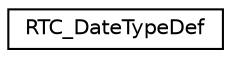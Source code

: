 digraph "Graphical Class Hierarchy"
{
 // LATEX_PDF_SIZE
  edge [fontname="Helvetica",fontsize="10",labelfontname="Helvetica",labelfontsize="10"];
  node [fontname="Helvetica",fontsize="10",shape=record];
  rankdir="LR";
  Node0 [label="RTC_DateTypeDef",height=0.2,width=0.4,color="black", fillcolor="white", style="filled",URL="$struct_r_t_c___date_type_def.html",tooltip="RTC Date structure definition."];
}
